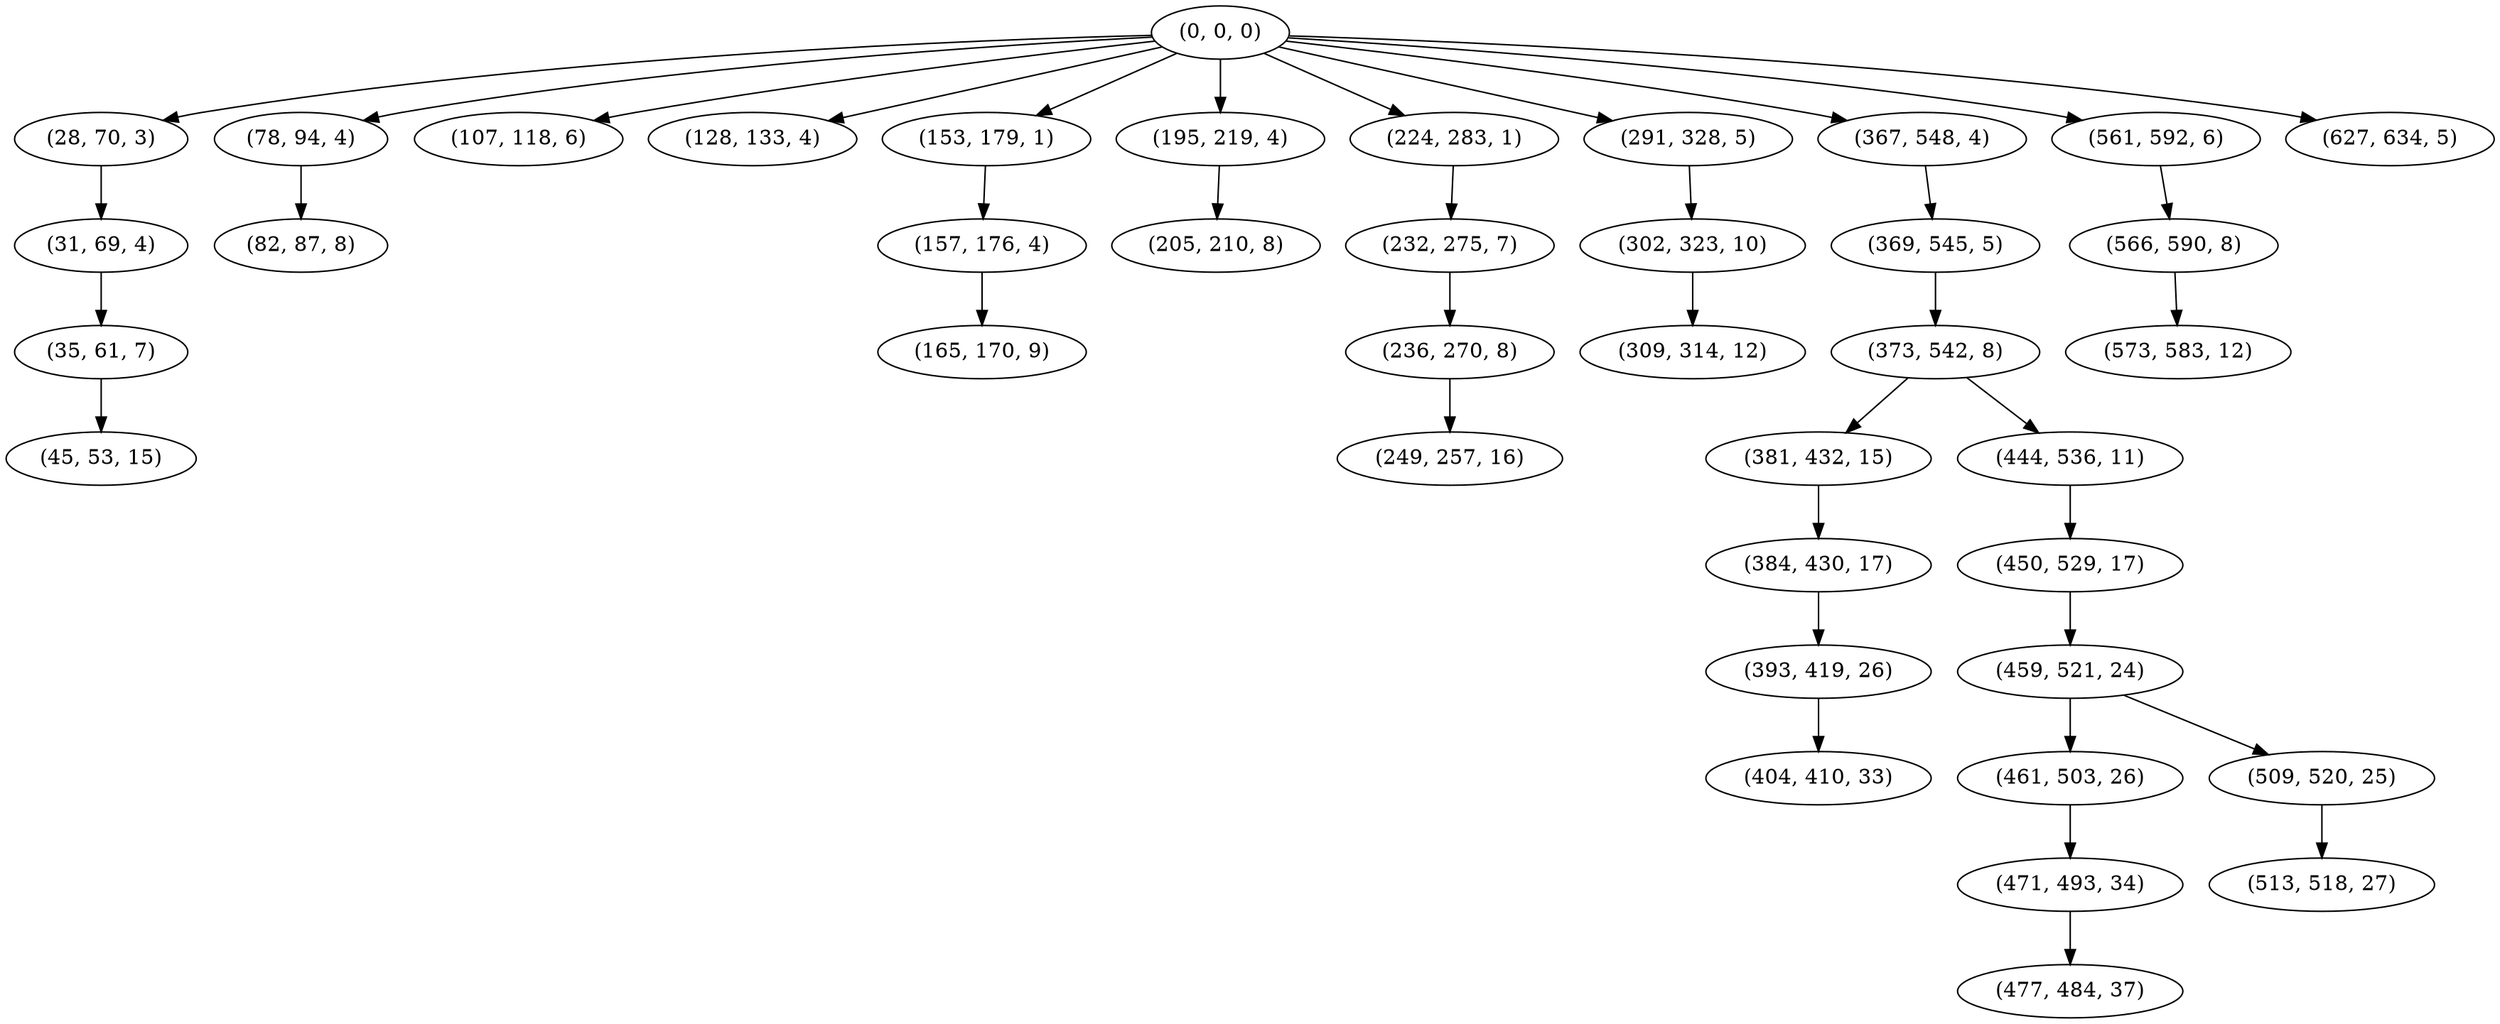 digraph tree {
    "(0, 0, 0)";
    "(28, 70, 3)";
    "(31, 69, 4)";
    "(35, 61, 7)";
    "(45, 53, 15)";
    "(78, 94, 4)";
    "(82, 87, 8)";
    "(107, 118, 6)";
    "(128, 133, 4)";
    "(153, 179, 1)";
    "(157, 176, 4)";
    "(165, 170, 9)";
    "(195, 219, 4)";
    "(205, 210, 8)";
    "(224, 283, 1)";
    "(232, 275, 7)";
    "(236, 270, 8)";
    "(249, 257, 16)";
    "(291, 328, 5)";
    "(302, 323, 10)";
    "(309, 314, 12)";
    "(367, 548, 4)";
    "(369, 545, 5)";
    "(373, 542, 8)";
    "(381, 432, 15)";
    "(384, 430, 17)";
    "(393, 419, 26)";
    "(404, 410, 33)";
    "(444, 536, 11)";
    "(450, 529, 17)";
    "(459, 521, 24)";
    "(461, 503, 26)";
    "(471, 493, 34)";
    "(477, 484, 37)";
    "(509, 520, 25)";
    "(513, 518, 27)";
    "(561, 592, 6)";
    "(566, 590, 8)";
    "(573, 583, 12)";
    "(627, 634, 5)";
    "(0, 0, 0)" -> "(28, 70, 3)";
    "(0, 0, 0)" -> "(78, 94, 4)";
    "(0, 0, 0)" -> "(107, 118, 6)";
    "(0, 0, 0)" -> "(128, 133, 4)";
    "(0, 0, 0)" -> "(153, 179, 1)";
    "(0, 0, 0)" -> "(195, 219, 4)";
    "(0, 0, 0)" -> "(224, 283, 1)";
    "(0, 0, 0)" -> "(291, 328, 5)";
    "(0, 0, 0)" -> "(367, 548, 4)";
    "(0, 0, 0)" -> "(561, 592, 6)";
    "(0, 0, 0)" -> "(627, 634, 5)";
    "(28, 70, 3)" -> "(31, 69, 4)";
    "(31, 69, 4)" -> "(35, 61, 7)";
    "(35, 61, 7)" -> "(45, 53, 15)";
    "(78, 94, 4)" -> "(82, 87, 8)";
    "(153, 179, 1)" -> "(157, 176, 4)";
    "(157, 176, 4)" -> "(165, 170, 9)";
    "(195, 219, 4)" -> "(205, 210, 8)";
    "(224, 283, 1)" -> "(232, 275, 7)";
    "(232, 275, 7)" -> "(236, 270, 8)";
    "(236, 270, 8)" -> "(249, 257, 16)";
    "(291, 328, 5)" -> "(302, 323, 10)";
    "(302, 323, 10)" -> "(309, 314, 12)";
    "(367, 548, 4)" -> "(369, 545, 5)";
    "(369, 545, 5)" -> "(373, 542, 8)";
    "(373, 542, 8)" -> "(381, 432, 15)";
    "(373, 542, 8)" -> "(444, 536, 11)";
    "(381, 432, 15)" -> "(384, 430, 17)";
    "(384, 430, 17)" -> "(393, 419, 26)";
    "(393, 419, 26)" -> "(404, 410, 33)";
    "(444, 536, 11)" -> "(450, 529, 17)";
    "(450, 529, 17)" -> "(459, 521, 24)";
    "(459, 521, 24)" -> "(461, 503, 26)";
    "(459, 521, 24)" -> "(509, 520, 25)";
    "(461, 503, 26)" -> "(471, 493, 34)";
    "(471, 493, 34)" -> "(477, 484, 37)";
    "(509, 520, 25)" -> "(513, 518, 27)";
    "(561, 592, 6)" -> "(566, 590, 8)";
    "(566, 590, 8)" -> "(573, 583, 12)";
}
